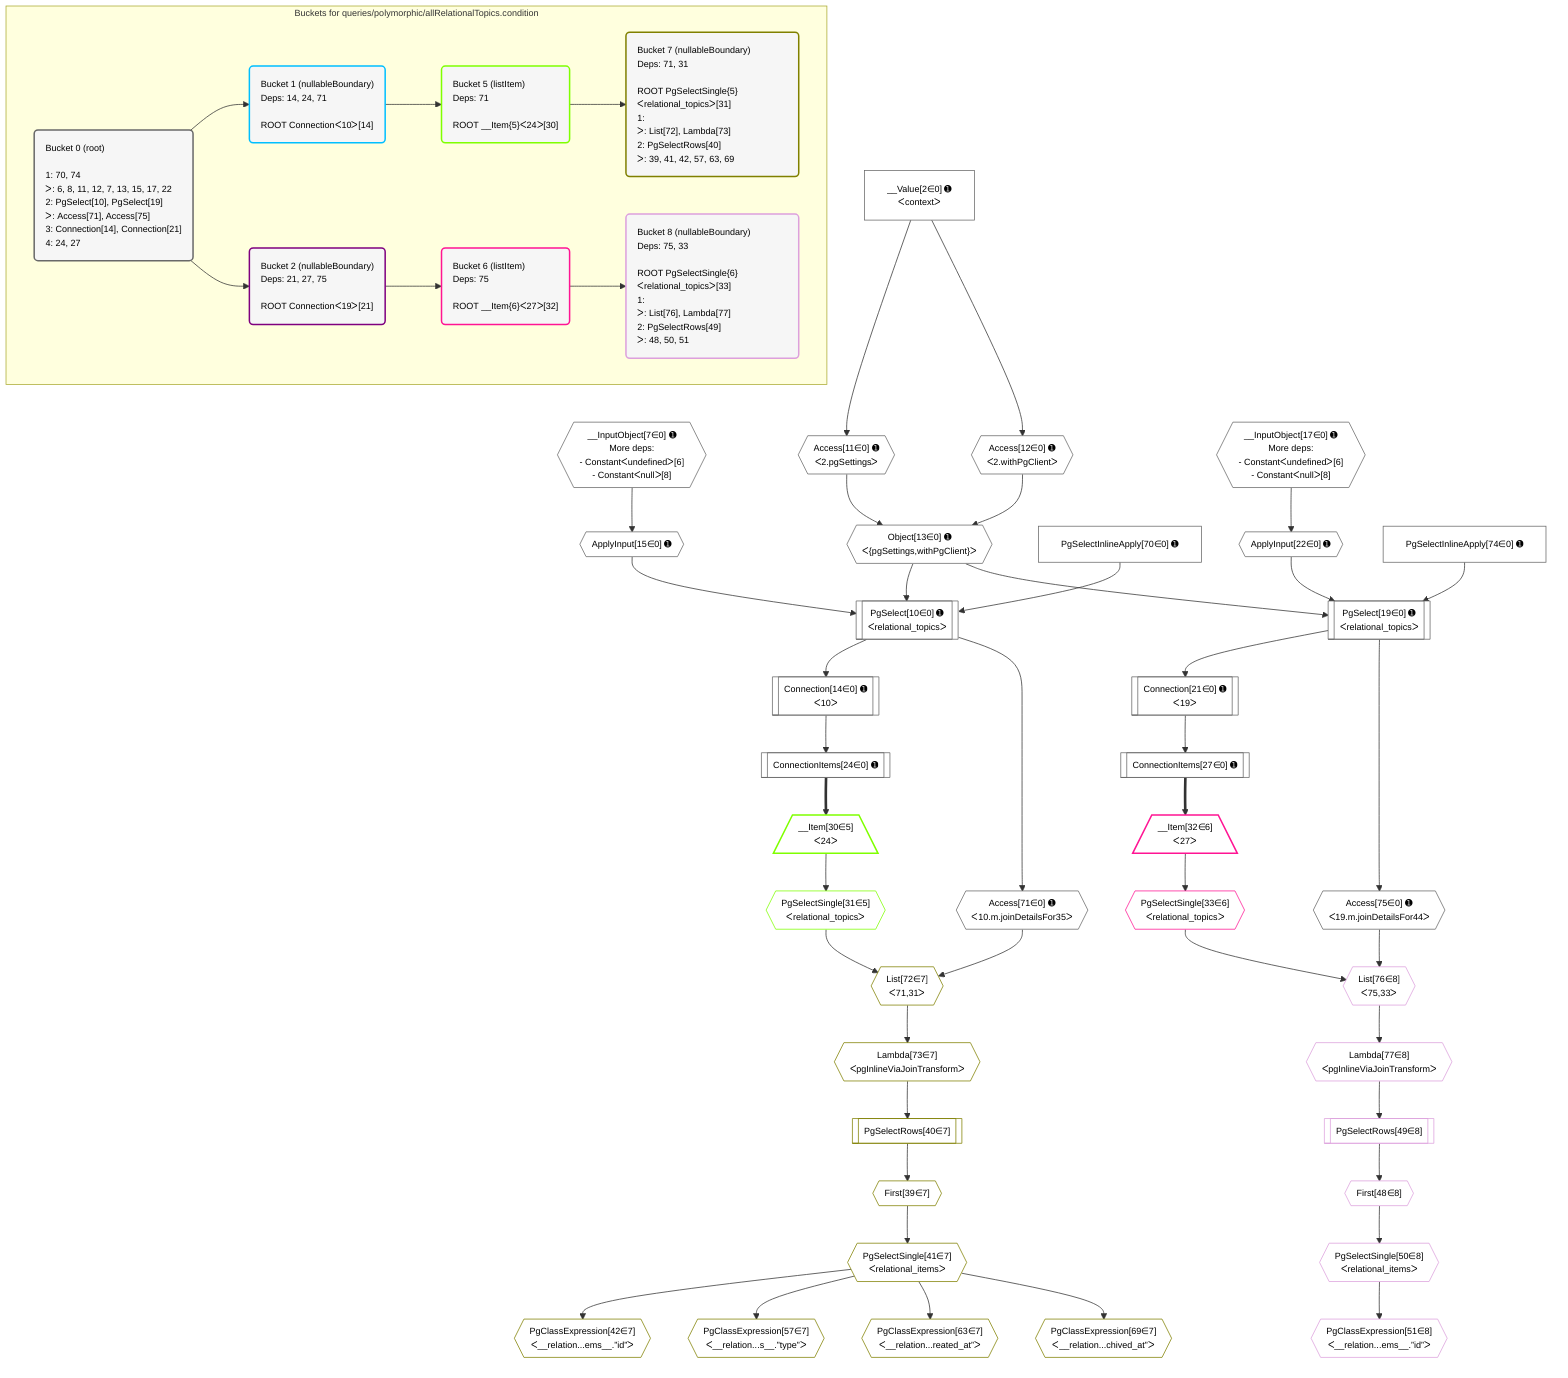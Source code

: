%%{init: {'themeVariables': { 'fontSize': '12px'}}}%%
graph TD
    classDef path fill:#eee,stroke:#000,color:#000
    classDef plan fill:#fff,stroke-width:1px,color:#000
    classDef itemplan fill:#fff,stroke-width:2px,color:#000
    classDef unbatchedplan fill:#dff,stroke-width:1px,color:#000
    classDef sideeffectplan fill:#fcc,stroke-width:2px,color:#000
    classDef bucket fill:#f6f6f6,color:#000,stroke-width:2px,text-align:left

    subgraph "Buckets for queries/polymorphic/allRelationalTopics.condition"
    Bucket0("Bucket 0 (root)<br /><br />1: 70, 74<br />ᐳ: 6, 8, 11, 12, 7, 13, 15, 17, 22<br />2: PgSelect[10], PgSelect[19]<br />ᐳ: Access[71], Access[75]<br />3: Connection[14], Connection[21]<br />4: 24, 27"):::bucket
    Bucket1("Bucket 1 (nullableBoundary)<br />Deps: 14, 24, 71<br /><br />ROOT Connectionᐸ10ᐳ[14]"):::bucket
    Bucket2("Bucket 2 (nullableBoundary)<br />Deps: 21, 27, 75<br /><br />ROOT Connectionᐸ19ᐳ[21]"):::bucket
    Bucket5("Bucket 5 (listItem)<br />Deps: 71<br /><br />ROOT __Item{5}ᐸ24ᐳ[30]"):::bucket
    Bucket6("Bucket 6 (listItem)<br />Deps: 75<br /><br />ROOT __Item{6}ᐸ27ᐳ[32]"):::bucket
    Bucket7("Bucket 7 (nullableBoundary)<br />Deps: 71, 31<br /><br />ROOT PgSelectSingle{5}ᐸrelational_topicsᐳ[31]<br />1: <br />ᐳ: List[72], Lambda[73]<br />2: PgSelectRows[40]<br />ᐳ: 39, 41, 42, 57, 63, 69"):::bucket
    Bucket8("Bucket 8 (nullableBoundary)<br />Deps: 75, 33<br /><br />ROOT PgSelectSingle{6}ᐸrelational_topicsᐳ[33]<br />1: <br />ᐳ: List[76], Lambda[77]<br />2: PgSelectRows[49]<br />ᐳ: 48, 50, 51"):::bucket
    end
    Bucket0 --> Bucket1 & Bucket2
    Bucket1 --> Bucket5
    Bucket2 --> Bucket6
    Bucket5 --> Bucket7
    Bucket6 --> Bucket8

    %% plan dependencies
    PgSelect10[["PgSelect[10∈0] ➊<br />ᐸrelational_topicsᐳ"]]:::plan
    Object13{{"Object[13∈0] ➊<br />ᐸ{pgSettings,withPgClient}ᐳ"}}:::plan
    ApplyInput15{{"ApplyInput[15∈0] ➊"}}:::plan
    PgSelectInlineApply70["PgSelectInlineApply[70∈0] ➊"]:::plan
    Object13 & ApplyInput15 & PgSelectInlineApply70 --> PgSelect10
    PgSelect19[["PgSelect[19∈0] ➊<br />ᐸrelational_topicsᐳ"]]:::plan
    ApplyInput22{{"ApplyInput[22∈0] ➊"}}:::plan
    PgSelectInlineApply74["PgSelectInlineApply[74∈0] ➊"]:::plan
    Object13 & ApplyInput22 & PgSelectInlineApply74 --> PgSelect19
    __InputObject7{{"__InputObject[7∈0] ➊<br />More deps:<br />- Constantᐸundefinedᐳ[6]<br />- Constantᐸnullᐳ[8]"}}:::plan
    Access11{{"Access[11∈0] ➊<br />ᐸ2.pgSettingsᐳ"}}:::plan
    Access12{{"Access[12∈0] ➊<br />ᐸ2.withPgClientᐳ"}}:::plan
    Access11 & Access12 --> Object13
    __InputObject17{{"__InputObject[17∈0] ➊<br />More deps:<br />- Constantᐸundefinedᐳ[6]<br />- Constantᐸnullᐳ[8]"}}:::plan
    __Value2["__Value[2∈0] ➊<br />ᐸcontextᐳ"]:::plan
    __Value2 --> Access11
    __Value2 --> Access12
    Connection14[["Connection[14∈0] ➊<br />ᐸ10ᐳ"]]:::plan
    PgSelect10 --> Connection14
    __InputObject7 --> ApplyInput15
    Connection21[["Connection[21∈0] ➊<br />ᐸ19ᐳ"]]:::plan
    PgSelect19 --> Connection21
    __InputObject17 --> ApplyInput22
    ConnectionItems24[["ConnectionItems[24∈0] ➊"]]:::plan
    Connection14 --> ConnectionItems24
    ConnectionItems27[["ConnectionItems[27∈0] ➊"]]:::plan
    Connection21 --> ConnectionItems27
    Access71{{"Access[71∈0] ➊<br />ᐸ10.m.joinDetailsFor35ᐳ"}}:::plan
    PgSelect10 --> Access71
    Access75{{"Access[75∈0] ➊<br />ᐸ19.m.joinDetailsFor44ᐳ"}}:::plan
    PgSelect19 --> Access75
    __Item30[/"__Item[30∈5]<br />ᐸ24ᐳ"\]:::itemplan
    ConnectionItems24 ==> __Item30
    PgSelectSingle31{{"PgSelectSingle[31∈5]<br />ᐸrelational_topicsᐳ"}}:::plan
    __Item30 --> PgSelectSingle31
    __Item32[/"__Item[32∈6]<br />ᐸ27ᐳ"\]:::itemplan
    ConnectionItems27 ==> __Item32
    PgSelectSingle33{{"PgSelectSingle[33∈6]<br />ᐸrelational_topicsᐳ"}}:::plan
    __Item32 --> PgSelectSingle33
    List72{{"List[72∈7]<br />ᐸ71,31ᐳ"}}:::plan
    Access71 & PgSelectSingle31 --> List72
    First39{{"First[39∈7]"}}:::plan
    PgSelectRows40[["PgSelectRows[40∈7]"]]:::plan
    PgSelectRows40 --> First39
    Lambda73{{"Lambda[73∈7]<br />ᐸpgInlineViaJoinTransformᐳ"}}:::plan
    Lambda73 --> PgSelectRows40
    PgSelectSingle41{{"PgSelectSingle[41∈7]<br />ᐸrelational_itemsᐳ"}}:::plan
    First39 --> PgSelectSingle41
    PgClassExpression42{{"PgClassExpression[42∈7]<br />ᐸ__relation...ems__.”id”ᐳ"}}:::plan
    PgSelectSingle41 --> PgClassExpression42
    PgClassExpression57{{"PgClassExpression[57∈7]<br />ᐸ__relation...s__.”type”ᐳ"}}:::plan
    PgSelectSingle41 --> PgClassExpression57
    PgClassExpression63{{"PgClassExpression[63∈7]<br />ᐸ__relation...reated_at”ᐳ"}}:::plan
    PgSelectSingle41 --> PgClassExpression63
    PgClassExpression69{{"PgClassExpression[69∈7]<br />ᐸ__relation...chived_at”ᐳ"}}:::plan
    PgSelectSingle41 --> PgClassExpression69
    List72 --> Lambda73
    List76{{"List[76∈8]<br />ᐸ75,33ᐳ"}}:::plan
    Access75 & PgSelectSingle33 --> List76
    First48{{"First[48∈8]"}}:::plan
    PgSelectRows49[["PgSelectRows[49∈8]"]]:::plan
    PgSelectRows49 --> First48
    Lambda77{{"Lambda[77∈8]<br />ᐸpgInlineViaJoinTransformᐳ"}}:::plan
    Lambda77 --> PgSelectRows49
    PgSelectSingle50{{"PgSelectSingle[50∈8]<br />ᐸrelational_itemsᐳ"}}:::plan
    First48 --> PgSelectSingle50
    PgClassExpression51{{"PgClassExpression[51∈8]<br />ᐸ__relation...ems__.”id”ᐳ"}}:::plan
    PgSelectSingle50 --> PgClassExpression51
    List76 --> Lambda77

    %% define steps
    classDef bucket0 stroke:#696969
    class Bucket0,__Value2,__InputObject7,PgSelect10,Access11,Access12,Object13,Connection14,ApplyInput15,__InputObject17,PgSelect19,Connection21,ApplyInput22,ConnectionItems24,ConnectionItems27,PgSelectInlineApply70,Access71,PgSelectInlineApply74,Access75 bucket0
    classDef bucket1 stroke:#00bfff
    class Bucket1 bucket1
    classDef bucket2 stroke:#7f007f
    class Bucket2 bucket2
    classDef bucket5 stroke:#7fff00
    class Bucket5,__Item30,PgSelectSingle31 bucket5
    classDef bucket6 stroke:#ff1493
    class Bucket6,__Item32,PgSelectSingle33 bucket6
    classDef bucket7 stroke:#808000
    class Bucket7,First39,PgSelectRows40,PgSelectSingle41,PgClassExpression42,PgClassExpression57,PgClassExpression63,PgClassExpression69,List72,Lambda73 bucket7
    classDef bucket8 stroke:#dda0dd
    class Bucket8,First48,PgSelectRows49,PgSelectSingle50,PgClassExpression51,List76,Lambda77 bucket8